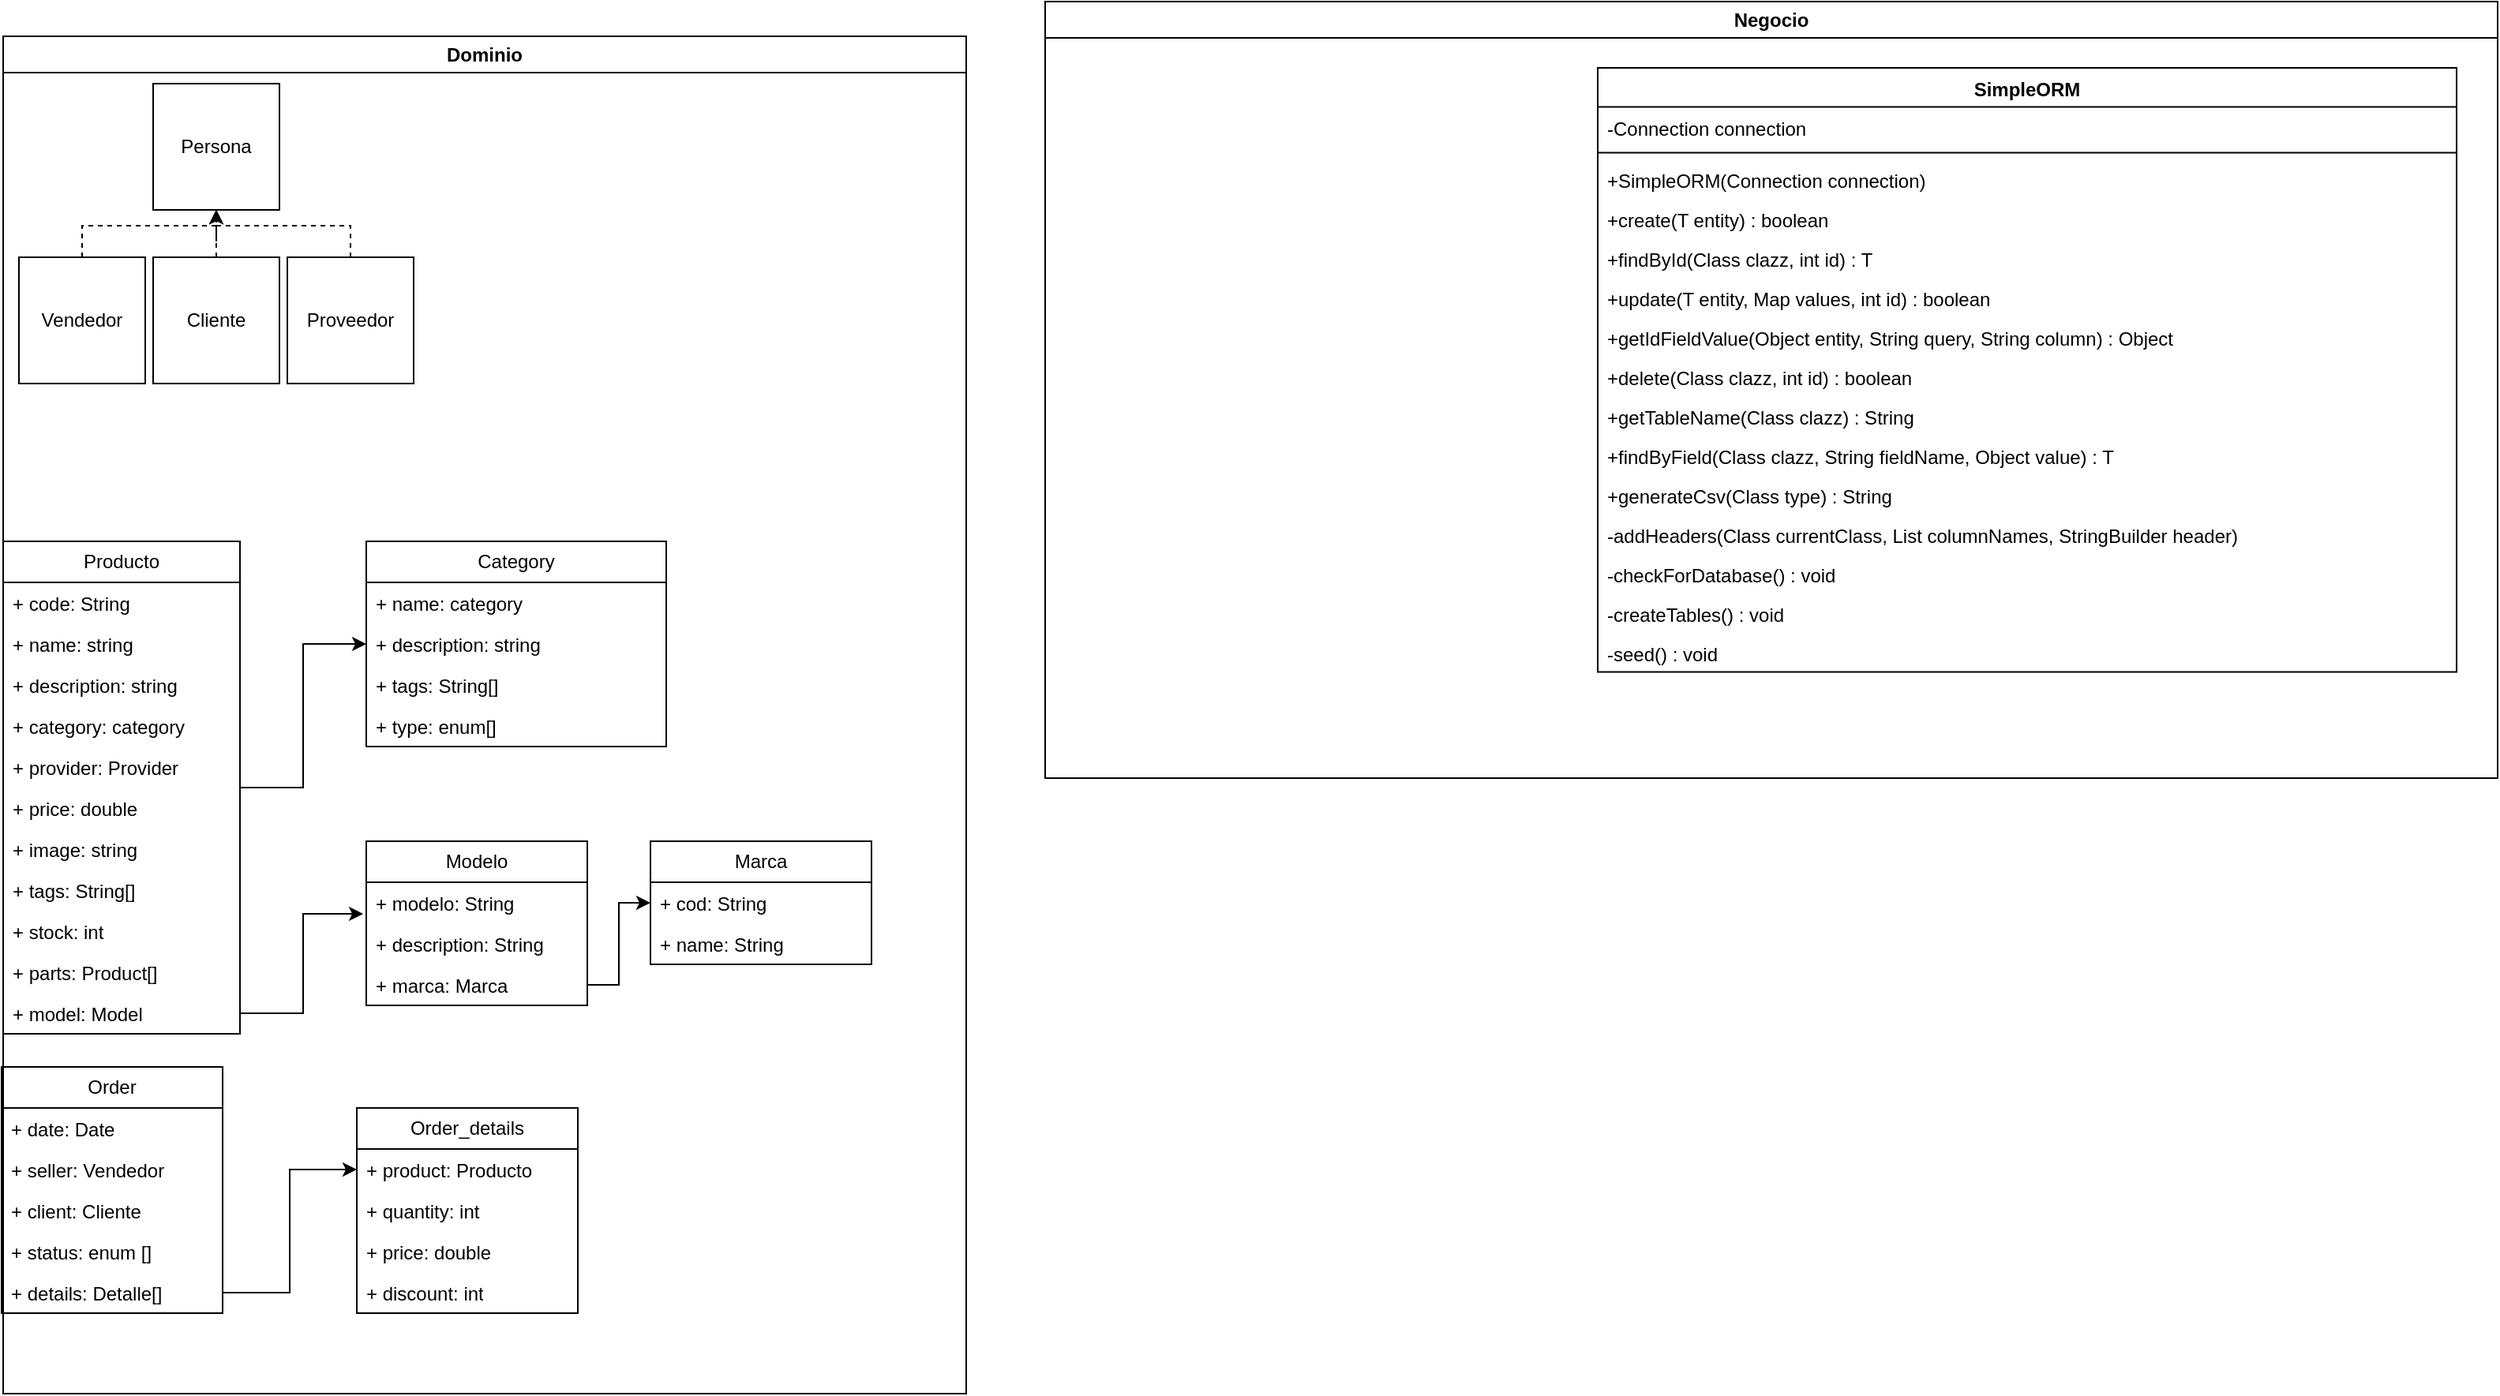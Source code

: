<mxfile>
    <diagram name="Página-1" id="Eu4XwUZdDc6uNPrccZpu">
        <mxGraphModel dx="2071" dy="1096" grid="1" gridSize="10" guides="1" tooltips="1" connect="1" arrows="1" fold="1" page="1" pageScale="1" pageWidth="827" pageHeight="1169" math="0" shadow="0">
            <root>
                <mxCell id="0"/>
                <mxCell id="1" parent="0"/>
                <mxCell id="ycZCQAcui8uYunFxQiJW-2" value="Dominio" style="swimlane;whiteSpace=wrap;html=1;" parent="1" vertex="1">
                    <mxGeometry x="10" y="40" width="610" height="860" as="geometry"/>
                </mxCell>
                <mxCell id="ycZCQAcui8uYunFxQiJW-3" value="Persona" style="whiteSpace=wrap;html=1;aspect=fixed;" parent="ycZCQAcui8uYunFxQiJW-2" vertex="1">
                    <mxGeometry x="95" y="30" width="80" height="80" as="geometry"/>
                </mxCell>
                <mxCell id="ycZCQAcui8uYunFxQiJW-8" style="edgeStyle=orthogonalEdgeStyle;rounded=0;orthogonalLoop=1;jettySize=auto;html=1;entryX=0.5;entryY=1;entryDx=0;entryDy=0;dashed=1;" parent="ycZCQAcui8uYunFxQiJW-2" source="ycZCQAcui8uYunFxQiJW-4" target="ycZCQAcui8uYunFxQiJW-3" edge="1">
                    <mxGeometry relative="1" as="geometry">
                        <Array as="points">
                            <mxPoint x="50" y="120"/>
                            <mxPoint x="135" y="120"/>
                        </Array>
                    </mxGeometry>
                </mxCell>
                <mxCell id="ycZCQAcui8uYunFxQiJW-4" value="Vendedor" style="whiteSpace=wrap;html=1;aspect=fixed;" parent="ycZCQAcui8uYunFxQiJW-2" vertex="1">
                    <mxGeometry x="10" y="140" width="80" height="80" as="geometry"/>
                </mxCell>
                <mxCell id="ycZCQAcui8uYunFxQiJW-9" style="edgeStyle=orthogonalEdgeStyle;rounded=0;orthogonalLoop=1;jettySize=auto;html=1;dashed=1;" parent="ycZCQAcui8uYunFxQiJW-2" source="ycZCQAcui8uYunFxQiJW-5" target="ycZCQAcui8uYunFxQiJW-3" edge="1">
                    <mxGeometry relative="1" as="geometry"/>
                </mxCell>
                <mxCell id="ycZCQAcui8uYunFxQiJW-5" value="Cliente" style="whiteSpace=wrap;html=1;aspect=fixed;" parent="ycZCQAcui8uYunFxQiJW-2" vertex="1">
                    <mxGeometry x="95" y="140" width="80" height="80" as="geometry"/>
                </mxCell>
                <mxCell id="ycZCQAcui8uYunFxQiJW-10" style="edgeStyle=orthogonalEdgeStyle;rounded=0;orthogonalLoop=1;jettySize=auto;html=1;entryX=0.5;entryY=1;entryDx=0;entryDy=0;dashed=1;" parent="ycZCQAcui8uYunFxQiJW-2" source="ycZCQAcui8uYunFxQiJW-6" target="ycZCQAcui8uYunFxQiJW-3" edge="1">
                    <mxGeometry relative="1" as="geometry">
                        <Array as="points">
                            <mxPoint x="220" y="120"/>
                            <mxPoint x="135" y="120"/>
                        </Array>
                    </mxGeometry>
                </mxCell>
                <mxCell id="ycZCQAcui8uYunFxQiJW-6" value="Proveedor" style="whiteSpace=wrap;html=1;aspect=fixed;" parent="ycZCQAcui8uYunFxQiJW-2" vertex="1">
                    <mxGeometry x="180" y="140" width="80" height="80" as="geometry"/>
                </mxCell>
                <mxCell id="ycZCQAcui8uYunFxQiJW-11" value="N&lt;span style=&quot;background-color: initial;&quot;&gt;egocio&lt;/span&gt;" style="swimlane;whiteSpace=wrap;html=1;" parent="1" vertex="1">
                    <mxGeometry x="670" y="18" width="920" height="492" as="geometry"/>
                </mxCell>
                <mxCell id="32" value="SimpleORM" style="swimlane;fontStyle=1;align=center;verticalAlign=top;childLayout=stackLayout;horizontal=1;startSize=24.8;horizontalStack=0;resizeParent=1;resizeParentMax=0;resizeLast=0;collapsible=0;marginBottom=0;" parent="ycZCQAcui8uYunFxQiJW-11" vertex="1">
                    <mxGeometry x="350" y="42" width="544" height="382.8" as="geometry"/>
                </mxCell>
                <mxCell id="33" value="-Connection connection" style="text;strokeColor=none;fillColor=none;align=left;verticalAlign=top;spacingLeft=4;spacingRight=4;overflow=hidden;rotatable=0;points=[[0,0.5],[1,0.5]];portConstraint=eastwest;" parent="32" vertex="1">
                    <mxGeometry y="24.8" width="544" height="25" as="geometry"/>
                </mxCell>
                <mxCell id="34" style="line;strokeWidth=1;fillColor=none;align=left;verticalAlign=middle;spacingTop=-1;spacingLeft=3;spacingRight=3;rotatable=0;labelPosition=right;points=[];portConstraint=eastwest;strokeColor=inherit;" parent="32" vertex="1">
                    <mxGeometry y="49.8" width="544" height="8" as="geometry"/>
                </mxCell>
                <mxCell id="35" value="+SimpleORM(Connection connection)" style="text;strokeColor=none;fillColor=none;align=left;verticalAlign=top;spacingLeft=4;spacingRight=4;overflow=hidden;rotatable=0;points=[[0,0.5],[1,0.5]];portConstraint=eastwest;" parent="32" vertex="1">
                    <mxGeometry y="57.8" width="544" height="25" as="geometry"/>
                </mxCell>
                <mxCell id="36" value="+create(T entity) : boolean" style="text;strokeColor=none;fillColor=none;align=left;verticalAlign=top;spacingLeft=4;spacingRight=4;overflow=hidden;rotatable=0;points=[[0,0.5],[1,0.5]];portConstraint=eastwest;" parent="32" vertex="1">
                    <mxGeometry y="82.8" width="544" height="25" as="geometry"/>
                </mxCell>
                <mxCell id="37" value="+findById(Class clazz, int id) : T" style="text;strokeColor=none;fillColor=none;align=left;verticalAlign=top;spacingLeft=4;spacingRight=4;overflow=hidden;rotatable=0;points=[[0,0.5],[1,0.5]];portConstraint=eastwest;" parent="32" vertex="1">
                    <mxGeometry y="107.8" width="544" height="25" as="geometry"/>
                </mxCell>
                <mxCell id="38" value="+update(T entity, Map values, int id) : boolean" style="text;strokeColor=none;fillColor=none;align=left;verticalAlign=top;spacingLeft=4;spacingRight=4;overflow=hidden;rotatable=0;points=[[0,0.5],[1,0.5]];portConstraint=eastwest;" parent="32" vertex="1">
                    <mxGeometry y="132.8" width="544" height="25" as="geometry"/>
                </mxCell>
                <mxCell id="39" value="+getIdFieldValue(Object entity, String query, String column) : Object" style="text;strokeColor=none;fillColor=none;align=left;verticalAlign=top;spacingLeft=4;spacingRight=4;overflow=hidden;rotatable=0;points=[[0,0.5],[1,0.5]];portConstraint=eastwest;" parent="32" vertex="1">
                    <mxGeometry y="157.8" width="544" height="25" as="geometry"/>
                </mxCell>
                <mxCell id="40" value="+delete(Class clazz, int id) : boolean" style="text;strokeColor=none;fillColor=none;align=left;verticalAlign=top;spacingLeft=4;spacingRight=4;overflow=hidden;rotatable=0;points=[[0,0.5],[1,0.5]];portConstraint=eastwest;" parent="32" vertex="1">
                    <mxGeometry y="182.8" width="544" height="25" as="geometry"/>
                </mxCell>
                <mxCell id="41" value="+getTableName(Class clazz) : String" style="text;strokeColor=none;fillColor=none;align=left;verticalAlign=top;spacingLeft=4;spacingRight=4;overflow=hidden;rotatable=0;points=[[0,0.5],[1,0.5]];portConstraint=eastwest;" parent="32" vertex="1">
                    <mxGeometry y="207.8" width="544" height="25" as="geometry"/>
                </mxCell>
                <mxCell id="42" value="+findByField(Class clazz, String fieldName, Object value) : T" style="text;strokeColor=none;fillColor=none;align=left;verticalAlign=top;spacingLeft=4;spacingRight=4;overflow=hidden;rotatable=0;points=[[0,0.5],[1,0.5]];portConstraint=eastwest;" parent="32" vertex="1">
                    <mxGeometry y="232.8" width="544" height="25" as="geometry"/>
                </mxCell>
                <mxCell id="43" value="+generateCsv(Class type) : String" style="text;strokeColor=none;fillColor=none;align=left;verticalAlign=top;spacingLeft=4;spacingRight=4;overflow=hidden;rotatable=0;points=[[0,0.5],[1,0.5]];portConstraint=eastwest;" parent="32" vertex="1">
                    <mxGeometry y="257.8" width="544" height="25" as="geometry"/>
                </mxCell>
                <mxCell id="44" value="-addHeaders(Class currentClass, List columnNames, StringBuilder header)" style="text;strokeColor=none;fillColor=none;align=left;verticalAlign=top;spacingLeft=4;spacingRight=4;overflow=hidden;rotatable=0;points=[[0,0.5],[1,0.5]];portConstraint=eastwest;" parent="32" vertex="1">
                    <mxGeometry y="282.8" width="544" height="25" as="geometry"/>
                </mxCell>
                <mxCell id="45" value="-checkForDatabase() : void" style="text;strokeColor=none;fillColor=none;align=left;verticalAlign=top;spacingLeft=4;spacingRight=4;overflow=hidden;rotatable=0;points=[[0,0.5],[1,0.5]];portConstraint=eastwest;" parent="32" vertex="1">
                    <mxGeometry y="307.8" width="544" height="25" as="geometry"/>
                </mxCell>
                <mxCell id="46" value="-createTables() : void" style="text;strokeColor=none;fillColor=none;align=left;verticalAlign=top;spacingLeft=4;spacingRight=4;overflow=hidden;rotatable=0;points=[[0,0.5],[1,0.5]];portConstraint=eastwest;" parent="32" vertex="1">
                    <mxGeometry y="332.8" width="544" height="25" as="geometry"/>
                </mxCell>
                <mxCell id="47" value="-seed() : void" style="text;strokeColor=none;fillColor=none;align=left;verticalAlign=top;spacingLeft=4;spacingRight=4;overflow=hidden;rotatable=0;points=[[0,0.5],[1,0.5]];portConstraint=eastwest;" parent="32" vertex="1">
                    <mxGeometry y="357.8" width="544" height="25" as="geometry"/>
                </mxCell>
                <mxCell id="ycZCQAcui8uYunFxQiJW-45" value="" style="edgeStyle=orthogonalEdgeStyle;rounded=0;orthogonalLoop=1;jettySize=auto;html=1;" parent="1" source="ycZCQAcui8uYunFxQiJW-25" target="ycZCQAcui8uYunFxQiJW-35" edge="1">
                    <mxGeometry relative="1" as="geometry"/>
                </mxCell>
                <mxCell id="ycZCQAcui8uYunFxQiJW-25" value="Producto" style="swimlane;fontStyle=0;childLayout=stackLayout;horizontal=1;startSize=26;fillColor=none;horizontalStack=0;resizeParent=1;resizeParentMax=0;resizeLast=0;collapsible=1;marginBottom=0;whiteSpace=wrap;html=1;" parent="1" vertex="1">
                    <mxGeometry x="10" y="360" width="150" height="312" as="geometry"/>
                </mxCell>
                <mxCell id="ycZCQAcui8uYunFxQiJW-26" value="+ c&lt;span style=&quot;background-color: initial;&quot;&gt;ode: String&lt;/span&gt;" style="text;strokeColor=none;fillColor=none;align=left;verticalAlign=top;spacingLeft=4;spacingRight=4;overflow=hidden;rotatable=0;points=[[0,0.5],[1,0.5]];portConstraint=eastwest;whiteSpace=wrap;html=1;" parent="ycZCQAcui8uYunFxQiJW-25" vertex="1">
                    <mxGeometry y="26" width="150" height="26" as="geometry"/>
                </mxCell>
                <mxCell id="ycZCQAcui8uYunFxQiJW-30" value="+ name: string" style="text;strokeColor=none;fillColor=none;align=left;verticalAlign=top;spacingLeft=4;spacingRight=4;overflow=hidden;rotatable=0;points=[[0,0.5],[1,0.5]];portConstraint=eastwest;whiteSpace=wrap;html=1;" parent="ycZCQAcui8uYunFxQiJW-25" vertex="1">
                    <mxGeometry y="52" width="150" height="26" as="geometry"/>
                </mxCell>
                <mxCell id="ycZCQAcui8uYunFxQiJW-31" value="+ description: string" style="text;strokeColor=none;fillColor=none;align=left;verticalAlign=top;spacingLeft=4;spacingRight=4;overflow=hidden;rotatable=0;points=[[0,0.5],[1,0.5]];portConstraint=eastwest;whiteSpace=wrap;html=1;" parent="ycZCQAcui8uYunFxQiJW-25" vertex="1">
                    <mxGeometry y="78" width="150" height="26" as="geometry"/>
                </mxCell>
                <mxCell id="ycZCQAcui8uYunFxQiJW-27" value="+ category: category" style="text;strokeColor=none;fillColor=none;align=left;verticalAlign=top;spacingLeft=4;spacingRight=4;overflow=hidden;rotatable=0;points=[[0,0.5],[1,0.5]];portConstraint=eastwest;whiteSpace=wrap;html=1;" parent="ycZCQAcui8uYunFxQiJW-25" vertex="1">
                    <mxGeometry y="104" width="150" height="26" as="geometry"/>
                </mxCell>
                <mxCell id="ycZCQAcui8uYunFxQiJW-28" value="+ provider: Provider" style="text;strokeColor=none;fillColor=none;align=left;verticalAlign=top;spacingLeft=4;spacingRight=4;overflow=hidden;rotatable=0;points=[[0,0.5],[1,0.5]];portConstraint=eastwest;whiteSpace=wrap;html=1;" parent="ycZCQAcui8uYunFxQiJW-25" vertex="1">
                    <mxGeometry y="130" width="150" height="26" as="geometry"/>
                </mxCell>
                <mxCell id="ycZCQAcui8uYunFxQiJW-29" value="+ price: double" style="text;strokeColor=none;fillColor=none;align=left;verticalAlign=top;spacingLeft=4;spacingRight=4;overflow=hidden;rotatable=0;points=[[0,0.5],[1,0.5]];portConstraint=eastwest;whiteSpace=wrap;html=1;" parent="ycZCQAcui8uYunFxQiJW-25" vertex="1">
                    <mxGeometry y="156" width="150" height="26" as="geometry"/>
                </mxCell>
                <mxCell id="ycZCQAcui8uYunFxQiJW-32" value="+ image: string" style="text;strokeColor=none;fillColor=none;align=left;verticalAlign=top;spacingLeft=4;spacingRight=4;overflow=hidden;rotatable=0;points=[[0,0.5],[1,0.5]];portConstraint=eastwest;whiteSpace=wrap;html=1;" parent="ycZCQAcui8uYunFxQiJW-25" vertex="1">
                    <mxGeometry y="182" width="150" height="26" as="geometry"/>
                </mxCell>
                <mxCell id="ycZCQAcui8uYunFxQiJW-33" value="+ tags: String[]" style="text;strokeColor=none;fillColor=none;align=left;verticalAlign=top;spacingLeft=4;spacingRight=4;overflow=hidden;rotatable=0;points=[[0,0.5],[1,0.5]];portConstraint=eastwest;whiteSpace=wrap;html=1;" parent="ycZCQAcui8uYunFxQiJW-25" vertex="1">
                    <mxGeometry y="208" width="150" height="26" as="geometry"/>
                </mxCell>
                <mxCell id="ycZCQAcui8uYunFxQiJW-34" value="+ stock: int" style="text;strokeColor=none;fillColor=none;align=left;verticalAlign=top;spacingLeft=4;spacingRight=4;overflow=hidden;rotatable=0;points=[[0,0.5],[1,0.5]];portConstraint=eastwest;whiteSpace=wrap;html=1;" parent="ycZCQAcui8uYunFxQiJW-25" vertex="1">
                    <mxGeometry y="234" width="150" height="26" as="geometry"/>
                </mxCell>
                <mxCell id="ycZCQAcui8uYunFxQiJW-48" value="+ parts: Product[]" style="text;strokeColor=none;fillColor=none;align=left;verticalAlign=top;spacingLeft=4;spacingRight=4;overflow=hidden;rotatable=0;points=[[0,0.5],[1,0.5]];portConstraint=eastwest;whiteSpace=wrap;html=1;" parent="ycZCQAcui8uYunFxQiJW-25" vertex="1">
                    <mxGeometry y="260" width="150" height="26" as="geometry"/>
                </mxCell>
                <mxCell id="ycZCQAcui8uYunFxQiJW-49" value="+ model&lt;span style=&quot;background-color: initial;&quot;&gt;: Model&lt;/span&gt;" style="text;strokeColor=none;fillColor=none;align=left;verticalAlign=top;spacingLeft=4;spacingRight=4;overflow=hidden;rotatable=0;points=[[0,0.5],[1,0.5]];portConstraint=eastwest;whiteSpace=wrap;html=1;" parent="ycZCQAcui8uYunFxQiJW-25" vertex="1">
                    <mxGeometry y="286" width="150" height="26" as="geometry"/>
                </mxCell>
                <mxCell id="ycZCQAcui8uYunFxQiJW-35" value="Category" style="swimlane;fontStyle=0;childLayout=stackLayout;horizontal=1;startSize=26;fillColor=none;horizontalStack=0;resizeParent=1;resizeParentMax=0;resizeLast=0;collapsible=1;marginBottom=0;whiteSpace=wrap;html=1;" parent="1" vertex="1">
                    <mxGeometry x="240" y="360" width="190" height="130" as="geometry"/>
                </mxCell>
                <mxCell id="ycZCQAcui8uYunFxQiJW-39" value="+ name&lt;span style=&quot;background-color: initial;&quot;&gt;: category&lt;/span&gt;" style="text;strokeColor=none;fillColor=none;align=left;verticalAlign=top;spacingLeft=4;spacingRight=4;overflow=hidden;rotatable=0;points=[[0,0.5],[1,0.5]];portConstraint=eastwest;whiteSpace=wrap;html=1;" parent="ycZCQAcui8uYunFxQiJW-35" vertex="1">
                    <mxGeometry y="26" width="190" height="26" as="geometry"/>
                </mxCell>
                <mxCell id="ycZCQAcui8uYunFxQiJW-47" value="+ description: string" style="text;strokeColor=none;fillColor=none;align=left;verticalAlign=top;spacingLeft=4;spacingRight=4;overflow=hidden;rotatable=0;points=[[0,0.5],[1,0.5]];portConstraint=eastwest;whiteSpace=wrap;html=1;" parent="ycZCQAcui8uYunFxQiJW-35" vertex="1">
                    <mxGeometry y="52" width="190" height="26" as="geometry"/>
                </mxCell>
                <mxCell id="ycZCQAcui8uYunFxQiJW-43" value="+ tags: String[]" style="text;strokeColor=none;fillColor=none;align=left;verticalAlign=top;spacingLeft=4;spacingRight=4;overflow=hidden;rotatable=0;points=[[0,0.5],[1,0.5]];portConstraint=eastwest;whiteSpace=wrap;html=1;" parent="ycZCQAcui8uYunFxQiJW-35" vertex="1">
                    <mxGeometry y="78" width="190" height="26" as="geometry"/>
                </mxCell>
                <mxCell id="ycZCQAcui8uYunFxQiJW-46" value="+ type: enum[]" style="text;strokeColor=none;fillColor=none;align=left;verticalAlign=top;spacingLeft=4;spacingRight=4;overflow=hidden;rotatable=0;points=[[0,0.5],[1,0.5]];portConstraint=eastwest;whiteSpace=wrap;html=1;" parent="ycZCQAcui8uYunFxQiJW-35" vertex="1">
                    <mxGeometry y="104" width="190" height="26" as="geometry"/>
                </mxCell>
                <mxCell id="ycZCQAcui8uYunFxQiJW-51" value="Modelo" style="swimlane;fontStyle=0;childLayout=stackLayout;horizontal=1;startSize=26;fillColor=none;horizontalStack=0;resizeParent=1;resizeParentMax=0;resizeLast=0;collapsible=1;marginBottom=0;whiteSpace=wrap;html=1;" parent="1" vertex="1">
                    <mxGeometry x="240" y="550" width="140" height="104" as="geometry"/>
                </mxCell>
                <mxCell id="ycZCQAcui8uYunFxQiJW-52" value="+ modelo: String" style="text;strokeColor=none;fillColor=none;align=left;verticalAlign=top;spacingLeft=4;spacingRight=4;overflow=hidden;rotatable=0;points=[[0,0.5],[1,0.5]];portConstraint=eastwest;whiteSpace=wrap;html=1;" parent="ycZCQAcui8uYunFxQiJW-51" vertex="1">
                    <mxGeometry y="26" width="140" height="26" as="geometry"/>
                </mxCell>
                <mxCell id="ycZCQAcui8uYunFxQiJW-54" value="+ description: String" style="text;strokeColor=none;fillColor=none;align=left;verticalAlign=top;spacingLeft=4;spacingRight=4;overflow=hidden;rotatable=0;points=[[0,0.5],[1,0.5]];portConstraint=eastwest;whiteSpace=wrap;html=1;" parent="ycZCQAcui8uYunFxQiJW-51" vertex="1">
                    <mxGeometry y="52" width="140" height="26" as="geometry"/>
                </mxCell>
                <mxCell id="ycZCQAcui8uYunFxQiJW-55" value="+ marca: Marca" style="text;strokeColor=none;fillColor=none;align=left;verticalAlign=top;spacingLeft=4;spacingRight=4;overflow=hidden;rotatable=0;points=[[0,0.5],[1,0.5]];portConstraint=eastwest;whiteSpace=wrap;html=1;" parent="ycZCQAcui8uYunFxQiJW-51" vertex="1">
                    <mxGeometry y="78" width="140" height="26" as="geometry"/>
                </mxCell>
                <mxCell id="ycZCQAcui8uYunFxQiJW-50" style="edgeStyle=orthogonalEdgeStyle;rounded=0;orthogonalLoop=1;jettySize=auto;html=1;entryX=-0.014;entryY=0.769;entryDx=0;entryDy=0;entryPerimeter=0;" parent="1" source="ycZCQAcui8uYunFxQiJW-49" target="ycZCQAcui8uYunFxQiJW-52" edge="1">
                    <mxGeometry relative="1" as="geometry">
                        <mxPoint x="240" y="659" as="targetPoint"/>
                    </mxGeometry>
                </mxCell>
                <mxCell id="ycZCQAcui8uYunFxQiJW-56" value="Marca" style="swimlane;fontStyle=0;childLayout=stackLayout;horizontal=1;startSize=26;fillColor=none;horizontalStack=0;resizeParent=1;resizeParentMax=0;resizeLast=0;collapsible=1;marginBottom=0;whiteSpace=wrap;html=1;" parent="1" vertex="1">
                    <mxGeometry x="420" y="550" width="140" height="78" as="geometry"/>
                </mxCell>
                <mxCell id="ycZCQAcui8uYunFxQiJW-57" value="+ cod: String" style="text;strokeColor=none;fillColor=none;align=left;verticalAlign=top;spacingLeft=4;spacingRight=4;overflow=hidden;rotatable=0;points=[[0,0.5],[1,0.5]];portConstraint=eastwest;whiteSpace=wrap;html=1;" parent="ycZCQAcui8uYunFxQiJW-56" vertex="1">
                    <mxGeometry y="26" width="140" height="26" as="geometry"/>
                </mxCell>
                <mxCell id="ycZCQAcui8uYunFxQiJW-58" value="+ name: String" style="text;strokeColor=none;fillColor=none;align=left;verticalAlign=top;spacingLeft=4;spacingRight=4;overflow=hidden;rotatable=0;points=[[0,0.5],[1,0.5]];portConstraint=eastwest;whiteSpace=wrap;html=1;" parent="ycZCQAcui8uYunFxQiJW-56" vertex="1">
                    <mxGeometry y="52" width="140" height="26" as="geometry"/>
                </mxCell>
                <mxCell id="ycZCQAcui8uYunFxQiJW-60" style="edgeStyle=orthogonalEdgeStyle;rounded=0;orthogonalLoop=1;jettySize=auto;html=1;" parent="1" source="ycZCQAcui8uYunFxQiJW-55" target="ycZCQAcui8uYunFxQiJW-57" edge="1">
                    <mxGeometry relative="1" as="geometry"/>
                </mxCell>
                <mxCell id="ycZCQAcui8uYunFxQiJW-61" value="Order" style="swimlane;fontStyle=0;childLayout=stackLayout;horizontal=1;startSize=26;fillColor=none;horizontalStack=0;resizeParent=1;resizeParentMax=0;resizeLast=0;collapsible=1;marginBottom=0;whiteSpace=wrap;html=1;" parent="1" vertex="1">
                    <mxGeometry x="9" y="693" width="140" height="156" as="geometry"/>
                </mxCell>
                <mxCell id="ycZCQAcui8uYunFxQiJW-62" value="+ date: Date" style="text;strokeColor=none;fillColor=none;align=left;verticalAlign=top;spacingLeft=4;spacingRight=4;overflow=hidden;rotatable=0;points=[[0,0.5],[1,0.5]];portConstraint=eastwest;whiteSpace=wrap;html=1;" parent="ycZCQAcui8uYunFxQiJW-61" vertex="1">
                    <mxGeometry y="26" width="140" height="26" as="geometry"/>
                </mxCell>
                <mxCell id="ycZCQAcui8uYunFxQiJW-63" value="+ seller: Vendedor" style="text;strokeColor=none;fillColor=none;align=left;verticalAlign=top;spacingLeft=4;spacingRight=4;overflow=hidden;rotatable=0;points=[[0,0.5],[1,0.5]];portConstraint=eastwest;whiteSpace=wrap;html=1;" parent="ycZCQAcui8uYunFxQiJW-61" vertex="1">
                    <mxGeometry y="52" width="140" height="26" as="geometry"/>
                </mxCell>
                <mxCell id="ycZCQAcui8uYunFxQiJW-64" value="+ client: Cliente" style="text;strokeColor=none;fillColor=none;align=left;verticalAlign=top;spacingLeft=4;spacingRight=4;overflow=hidden;rotatable=0;points=[[0,0.5],[1,0.5]];portConstraint=eastwest;whiteSpace=wrap;html=1;" parent="ycZCQAcui8uYunFxQiJW-61" vertex="1">
                    <mxGeometry y="78" width="140" height="26" as="geometry"/>
                </mxCell>
                <mxCell id="ycZCQAcui8uYunFxQiJW-65" value="+ status: enum []" style="text;strokeColor=none;fillColor=none;align=left;verticalAlign=top;spacingLeft=4;spacingRight=4;overflow=hidden;rotatable=0;points=[[0,0.5],[1,0.5]];portConstraint=eastwest;whiteSpace=wrap;html=1;" parent="ycZCQAcui8uYunFxQiJW-61" vertex="1">
                    <mxGeometry y="104" width="140" height="26" as="geometry"/>
                </mxCell>
                <mxCell id="ycZCQAcui8uYunFxQiJW-66" value="+ details: Detalle[]" style="text;strokeColor=none;fillColor=none;align=left;verticalAlign=top;spacingLeft=4;spacingRight=4;overflow=hidden;rotatable=0;points=[[0,0.5],[1,0.5]];portConstraint=eastwest;whiteSpace=wrap;html=1;" parent="ycZCQAcui8uYunFxQiJW-61" vertex="1">
                    <mxGeometry y="130" width="140" height="26" as="geometry"/>
                </mxCell>
                <mxCell id="ycZCQAcui8uYunFxQiJW-67" value="Order_details" style="swimlane;fontStyle=0;childLayout=stackLayout;horizontal=1;startSize=26;fillColor=none;horizontalStack=0;resizeParent=1;resizeParentMax=0;resizeLast=0;collapsible=1;marginBottom=0;whiteSpace=wrap;html=1;" parent="1" vertex="1">
                    <mxGeometry x="234" y="719" width="140" height="130" as="geometry"/>
                </mxCell>
                <mxCell id="ycZCQAcui8uYunFxQiJW-68" value="+ product: Producto" style="text;strokeColor=none;fillColor=none;align=left;verticalAlign=top;spacingLeft=4;spacingRight=4;overflow=hidden;rotatable=0;points=[[0,0.5],[1,0.5]];portConstraint=eastwest;whiteSpace=wrap;html=1;" parent="ycZCQAcui8uYunFxQiJW-67" vertex="1">
                    <mxGeometry y="26" width="140" height="26" as="geometry"/>
                </mxCell>
                <mxCell id="ycZCQAcui8uYunFxQiJW-69" value="+ quantity: int" style="text;strokeColor=none;fillColor=none;align=left;verticalAlign=top;spacingLeft=4;spacingRight=4;overflow=hidden;rotatable=0;points=[[0,0.5],[1,0.5]];portConstraint=eastwest;whiteSpace=wrap;html=1;" parent="ycZCQAcui8uYunFxQiJW-67" vertex="1">
                    <mxGeometry y="52" width="140" height="26" as="geometry"/>
                </mxCell>
                <mxCell id="ycZCQAcui8uYunFxQiJW-70" value="+ price: double" style="text;strokeColor=none;fillColor=none;align=left;verticalAlign=top;spacingLeft=4;spacingRight=4;overflow=hidden;rotatable=0;points=[[0,0.5],[1,0.5]];portConstraint=eastwest;whiteSpace=wrap;html=1;" parent="ycZCQAcui8uYunFxQiJW-67" vertex="1">
                    <mxGeometry y="78" width="140" height="26" as="geometry"/>
                </mxCell>
                <mxCell id="ycZCQAcui8uYunFxQiJW-72" value="+ discount: int" style="text;strokeColor=none;fillColor=none;align=left;verticalAlign=top;spacingLeft=4;spacingRight=4;overflow=hidden;rotatable=0;points=[[0,0.5],[1,0.5]];portConstraint=eastwest;whiteSpace=wrap;html=1;" parent="ycZCQAcui8uYunFxQiJW-67" vertex="1">
                    <mxGeometry y="104" width="140" height="26" as="geometry"/>
                </mxCell>
                <mxCell id="ycZCQAcui8uYunFxQiJW-71" style="edgeStyle=orthogonalEdgeStyle;rounded=0;orthogonalLoop=1;jettySize=auto;html=1;" parent="1" source="ycZCQAcui8uYunFxQiJW-66" target="ycZCQAcui8uYunFxQiJW-68" edge="1">
                    <mxGeometry relative="1" as="geometry"/>
                </mxCell>
            </root>
        </mxGraphModel>
    </diagram>
</mxfile>